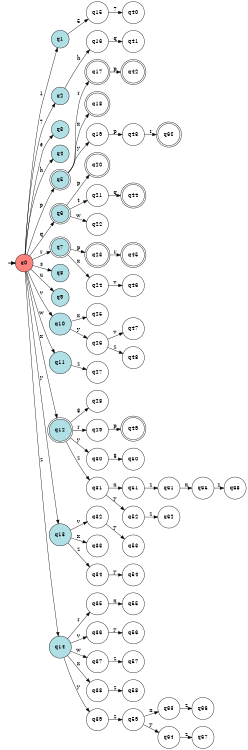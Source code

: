 digraph APTAALF {
__start0 [style = invis, shape = none, label = "", width = 0, height = 0];

rankdir=LR;
size="8,5";

s0 [style="filled", color="black", fillcolor="#ff817b" shape="circle", label="q0"];
s1 [style="filled", color="black", fillcolor="powderblue" shape="circle", label="q1"];
s2 [style="filled", color="black", fillcolor="powderblue" shape="circle", label="q2"];
s3 [style="filled", color="black", fillcolor="powderblue" shape="circle", label="q3"];
s4 [style="filled", color="black", fillcolor="powderblue" shape="circle", label="q4"];
s5 [style="rounded,filled", color="black", fillcolor="powderblue" shape="doublecircle", label="q5"];
s6 [style="rounded,filled", color="black", fillcolor="powderblue" shape="doublecircle", label="q6"];
s7 [style="rounded,filled", color="black", fillcolor="powderblue" shape="doublecircle", label="q7"];
s8 [style="filled", color="black", fillcolor="powderblue" shape="circle", label="q8"];
s9 [style="filled", color="black", fillcolor="powderblue" shape="circle", label="q9"];
s10 [style="filled", color="black", fillcolor="powderblue" shape="circle", label="q10"];
s11 [style="filled", color="black", fillcolor="powderblue" shape="circle", label="q11"];
s12 [style="rounded,filled", color="black", fillcolor="powderblue" shape="doublecircle", label="q12"];
s13 [style="filled", color="black", fillcolor="powderblue" shape="circle", label="q13"];
s14 [style="filled", color="black", fillcolor="powderblue" shape="circle", label="q14"];
s15 [style="filled", color="black", fillcolor="white" shape="circle", label="q15"];
s16 [style="filled", color="black", fillcolor="white" shape="circle", label="q16"];
s17 [style="rounded,filled", color="black", fillcolor="white" shape="doublecircle", label="q17"];
s18 [style="rounded,filled", color="black", fillcolor="white" shape="doublecircle", label="q18"];
s19 [style="filled", color="black", fillcolor="white" shape="circle", label="q19"];
s20 [style="rounded,filled", color="black", fillcolor="white" shape="doublecircle", label="q20"];
s21 [style="filled", color="black", fillcolor="white" shape="circle", label="q21"];
s22 [style="filled", color="black", fillcolor="white" shape="circle", label="q22"];
s23 [style="rounded,filled", color="black", fillcolor="white" shape="doublecircle", label="q23"];
s24 [style="filled", color="black", fillcolor="white" shape="circle", label="q24"];
s25 [style="filled", color="black", fillcolor="white" shape="circle", label="q25"];
s26 [style="filled", color="black", fillcolor="white" shape="circle", label="q26"];
s27 [style="filled", color="black", fillcolor="white" shape="circle", label="q27"];
s28 [style="filled", color="black", fillcolor="white" shape="circle", label="q28"];
s29 [style="filled", color="black", fillcolor="white" shape="circle", label="q29"];
s30 [style="filled", color="black", fillcolor="white" shape="circle", label="q30"];
s31 [style="filled", color="black", fillcolor="white" shape="circle", label="q31"];
s32 [style="filled", color="black", fillcolor="white" shape="circle", label="q32"];
s33 [style="filled", color="black", fillcolor="white" shape="circle", label="q33"];
s34 [style="filled", color="black", fillcolor="white" shape="circle", label="q34"];
s35 [style="filled", color="black", fillcolor="white" shape="circle", label="q35"];
s36 [style="filled", color="black", fillcolor="white" shape="circle", label="q36"];
s37 [style="filled", color="black", fillcolor="white" shape="circle", label="q37"];
s38 [style="filled", color="black", fillcolor="white" shape="circle", label="q38"];
s39 [style="filled", color="black", fillcolor="white" shape="circle", label="q39"];
s40 [style="filled", color="black", fillcolor="white" shape="circle", label="q40"];
s41 [style="filled", color="black", fillcolor="white" shape="circle", label="q41"];
s42 [style="rounded,filled", color="black", fillcolor="white" shape="doublecircle", label="q42"];
s43 [style="filled", color="black", fillcolor="white" shape="circle", label="q43"];
s44 [style="rounded,filled", color="black", fillcolor="white" shape="doublecircle", label="q44"];
s45 [style="rounded,filled", color="black", fillcolor="white" shape="doublecircle", label="q45"];
s46 [style="filled", color="black", fillcolor="white" shape="circle", label="q46"];
s47 [style="filled", color="black", fillcolor="white" shape="circle", label="q47"];
s48 [style="filled", color="black", fillcolor="white" shape="circle", label="q48"];
s49 [style="rounded,filled", color="black", fillcolor="white" shape="doublecircle", label="q49"];
s50 [style="filled", color="black", fillcolor="white" shape="circle", label="q50"];
s51 [style="filled", color="black", fillcolor="white" shape="circle", label="q51"];
s52 [style="filled", color="black", fillcolor="white" shape="circle", label="q52"];
s53 [style="filled", color="black", fillcolor="white" shape="circle", label="q53"];
s54 [style="filled", color="black", fillcolor="white" shape="circle", label="q54"];
s55 [style="filled", color="black", fillcolor="white" shape="circle", label="q55"];
s56 [style="filled", color="black", fillcolor="white" shape="circle", label="q56"];
s57 [style="filled", color="black", fillcolor="white" shape="circle", label="q57"];
s58 [style="filled", color="black", fillcolor="white" shape="circle", label="q58"];
s59 [style="filled", color="black", fillcolor="white" shape="circle", label="q59"];
s60 [style="rounded,filled", color="black", fillcolor="white" shape="doublecircle", label="q60"];
s61 [style="filled", color="black", fillcolor="white" shape="circle", label="q61"];
s62 [style="filled", color="black", fillcolor="white" shape="circle", label="q62"];
s63 [style="filled", color="black", fillcolor="white" shape="circle", label="q63"];
s64 [style="filled", color="black", fillcolor="white" shape="circle", label="q64"];
s65 [style="filled", color="black", fillcolor="white" shape="circle", label="q65"];
s66 [style="filled", color="black", fillcolor="white" shape="circle", label="q66"];
s67 [style="filled", color="black", fillcolor="white" shape="circle", label="q67"];
s68 [style="filled", color="black", fillcolor="white" shape="circle", label="q68"];
subgraph cluster_main { 
	graph [pad=".75", ranksep="0.15", nodesep="0.15"];
	 style=invis; 
	__start0 -> s0 [penwidth=2];
}
s0 -> s1 [label="1"];
s0 -> s2 [label="7"];
s0 -> s3 [label="e"];
s0 -> s4 [label="h"];
s0 -> s5 [label="p"];
s0 -> s6 [label="q"];
s0 -> s7 [label="r"];
s0 -> s8 [label="s"];
s0 -> s9 [label="u"];
s0 -> s10 [label="v"];
s0 -> s11 [label="w"];
s0 -> s12 [label="x"];
s0 -> s13 [label="y"];
s0 -> s14 [label="z"];
s1 -> s15 [label="5"];
s2 -> s16 [label="h"];
s5 -> s17 [label="r"];
s5 -> s18 [label="x"];
s5 -> s19 [label="y"];
s6 -> s20 [label="p"];
s6 -> s21 [label="t"];
s6 -> s22 [label="w"];
s7 -> s23 [label="p"];
s7 -> s24 [label="x"];
s10 -> s25 [label="x"];
s10 -> s26 [label="y"];
s11 -> s27 [label="z"];
s12 -> s28 [label="8"];
s12 -> s29 [label="r"];
s12 -> s30 [label="y"];
s12 -> s31 [label="z"];
s13 -> s32 [label="v"];
s13 -> s33 [label="x"];
s13 -> s34 [label="z"];
s14 -> s35 [label="r"];
s14 -> s36 [label="v"];
s14 -> s37 [label="w"];
s14 -> s38 [label="x"];
s14 -> s39 [label="y"];
s15 -> s40 [label="7"];
s16 -> s41 [label="q"];
s17 -> s42 [label="p"];
s19 -> s43 [label="p"];
s21 -> s44 [label="q"];
s23 -> s45 [label="r"];
s24 -> s46 [label="v"];
s26 -> s47 [label="v"];
s26 -> s48 [label="z"];
s29 -> s49 [label="p"];
s30 -> s50 [label="8"];
s31 -> s51 [label="x"];
s31 -> s52 [label="y"];
s32 -> s53 [label="y"];
s34 -> s54 [label="y"];
s35 -> s55 [label="x"];
s36 -> s56 [label="y"];
s37 -> s57 [label="z"];
s38 -> s58 [label="z"];
s39 -> s59 [label="z"];
s43 -> s60 [label="r"];
s51 -> s61 [label="z"];
s52 -> s62 [label="z"];
s59 -> s63 [label="x"];
s59 -> s64 [label="y"];
s61 -> s65 [label="x"];
s63 -> s66 [label="z"];
s64 -> s67 [label="z"];
s65 -> s68 [label="z"];

}